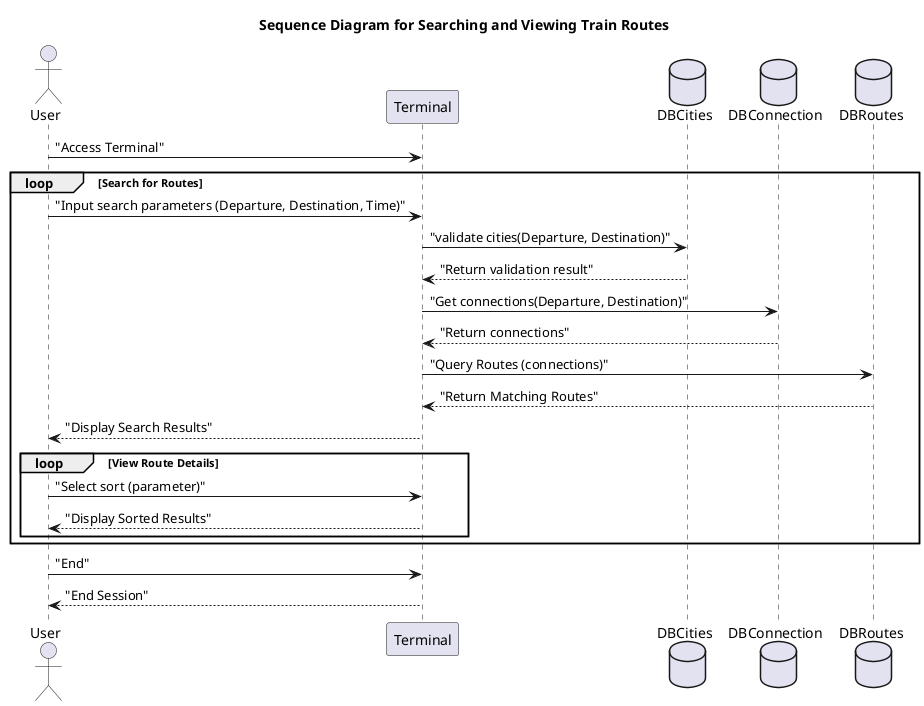 @startuml Sequence Diagram
title "Sequence Diagram for Searching and Viewing Train Routes"
actor User
participant "Terminal" as terminal
database "DBCities" as DBCities
database "DBConnection" as DBConnection
database "DBRoutes" as DBRoutes


User -> terminal : "Access Terminal"
loop Search for Routes
    User -> terminal : "Input search parameters (Departure, Destination, Time)"
    terminal -> DBCities : "validate cities(Departure, Destination)"
    DBCities --> terminal : "Return validation result"
    terminal -> DBConnection : "Get connections(Departure, Destination)"
    DBConnection --> terminal : "Return connections"
    terminal -> DBRoutes : "Query Routes (connections)"
    DBRoutes --> terminal : "Return Matching Routes"
    terminal --> User : "Display Search Results"
    loop View Route Details
    User -> terminal : "Select sort (parameter)"
    terminal --> User : "Display Sorted Results"
    end
end
User -> terminal : "End"
terminal --> User : "End Session"
